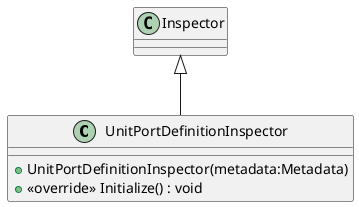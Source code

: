 @startuml
class UnitPortDefinitionInspector {
    + UnitPortDefinitionInspector(metadata:Metadata)
    + <<override>> Initialize() : void
}
Inspector <|-- UnitPortDefinitionInspector
@enduml
